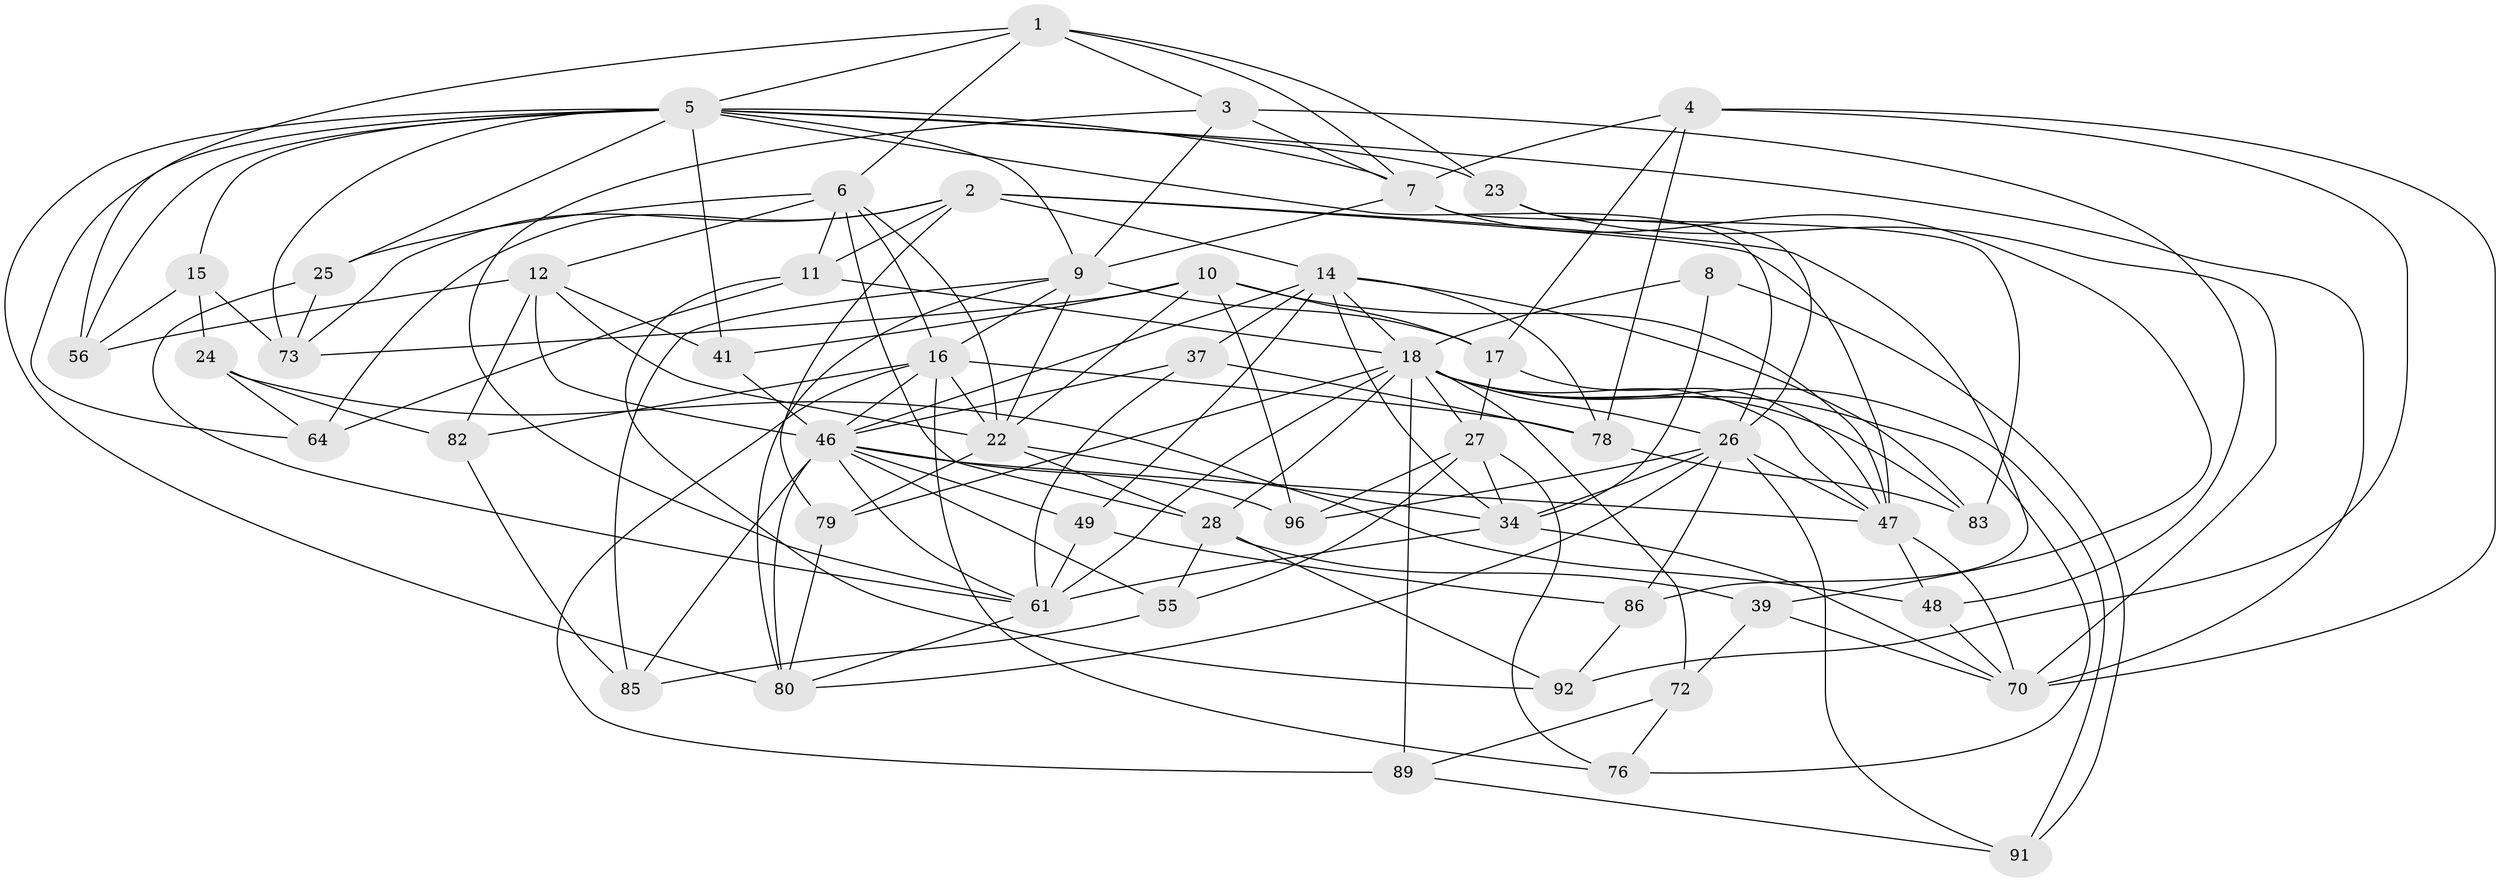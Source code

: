 // original degree distribution, {4: 1.0}
// Generated by graph-tools (version 1.1) at 2025/16/03/09/25 04:16:18]
// undirected, 51 vertices, 146 edges
graph export_dot {
graph [start="1"]
  node [color=gray90,style=filled];
  1 [super="+42"];
  2 [super="+21"];
  3 [super="+29"];
  4 [super="+94+66"];
  5 [super="+13+67+35"];
  6 [super="+31+74"];
  7 [super="+57"];
  8;
  9 [super="+90+43"];
  10 [super="+77"];
  11 [super="+71"];
  12 [super="+45"];
  14 [super="+60+95"];
  15;
  16 [super="+51+32"];
  17 [super="+44"];
  18 [super="+38+19+30+20"];
  22 [super="+40"];
  23;
  24;
  25;
  26 [super="+68+53"];
  27 [super="+62"];
  28 [super="+50"];
  34 [super="+36+54"];
  37;
  39;
  41;
  46 [super="+100+59"];
  47 [super="+75"];
  48;
  49;
  55;
  56;
  61 [super="+81+103"];
  64;
  70 [super="+98+99"];
  72;
  73 [super="+102"];
  76;
  78 [super="+97"];
  79;
  80 [super="+93"];
  82;
  83;
  85;
  86;
  89;
  91;
  92;
  96;
  1 -- 23;
  1 -- 3;
  1 -- 6;
  1 -- 56;
  1 -- 5;
  1 -- 7;
  2 -- 86;
  2 -- 79;
  2 -- 64;
  2 -- 73 [weight=2];
  2 -- 11;
  2 -- 14;
  2 -- 47;
  3 -- 61;
  3 -- 7 [weight=2];
  3 -- 48;
  3 -- 9;
  4 -- 17 [weight=2];
  4 -- 70 [weight=2];
  4 -- 78 [weight=2];
  4 -- 92;
  4 -- 7;
  5 -- 73;
  5 -- 64;
  5 -- 41;
  5 -- 15;
  5 -- 56;
  5 -- 80;
  5 -- 25;
  5 -- 26 [weight=2];
  5 -- 9;
  5 -- 70;
  5 -- 23;
  5 -- 7;
  6 -- 28;
  6 -- 12;
  6 -- 16;
  6 -- 25;
  6 -- 11 [weight=2];
  6 -- 22;
  7 -- 83;
  7 -- 39;
  7 -- 9;
  8 -- 91;
  8 -- 18;
  8 -- 34 [weight=2];
  9 -- 85;
  9 -- 17;
  9 -- 80;
  9 -- 16;
  9 -- 22;
  10 -- 96;
  10 -- 73;
  10 -- 41;
  10 -- 17;
  10 -- 47;
  10 -- 22;
  11 -- 64;
  11 -- 92;
  11 -- 18;
  12 -- 82;
  12 -- 41;
  12 -- 56;
  12 -- 46;
  12 -- 22;
  14 -- 83;
  14 -- 46;
  14 -- 78;
  14 -- 37;
  14 -- 49;
  14 -- 18;
  14 -- 34;
  15 -- 56;
  15 -- 24;
  15 -- 73;
  16 -- 89;
  16 -- 82;
  16 -- 22;
  16 -- 78;
  16 -- 76;
  16 -- 46;
  17 -- 47;
  17 -- 27;
  18 -- 72;
  18 -- 26;
  18 -- 91;
  18 -- 76;
  18 -- 27;
  18 -- 79;
  18 -- 47;
  18 -- 83;
  18 -- 89;
  18 -- 61;
  18 -- 28;
  22 -- 79;
  22 -- 34;
  22 -- 28;
  23 -- 70;
  23 -- 26;
  24 -- 82;
  24 -- 64;
  24 -- 48;
  25 -- 73;
  25 -- 61;
  26 -- 86;
  26 -- 96;
  26 -- 34;
  26 -- 80;
  26 -- 91;
  26 -- 47;
  27 -- 55;
  27 -- 34;
  27 -- 96;
  27 -- 76;
  28 -- 39;
  28 -- 55;
  28 -- 92;
  34 -- 70;
  34 -- 61;
  37 -- 61;
  37 -- 78;
  37 -- 46;
  39 -- 70;
  39 -- 72;
  41 -- 46;
  46 -- 49;
  46 -- 47;
  46 -- 55;
  46 -- 96;
  46 -- 80;
  46 -- 85;
  46 -- 61;
  47 -- 48;
  47 -- 70;
  48 -- 70;
  49 -- 86;
  49 -- 61;
  55 -- 85;
  61 -- 80;
  72 -- 89;
  72 -- 76;
  78 -- 83;
  79 -- 80;
  82 -- 85;
  86 -- 92;
  89 -- 91;
}
